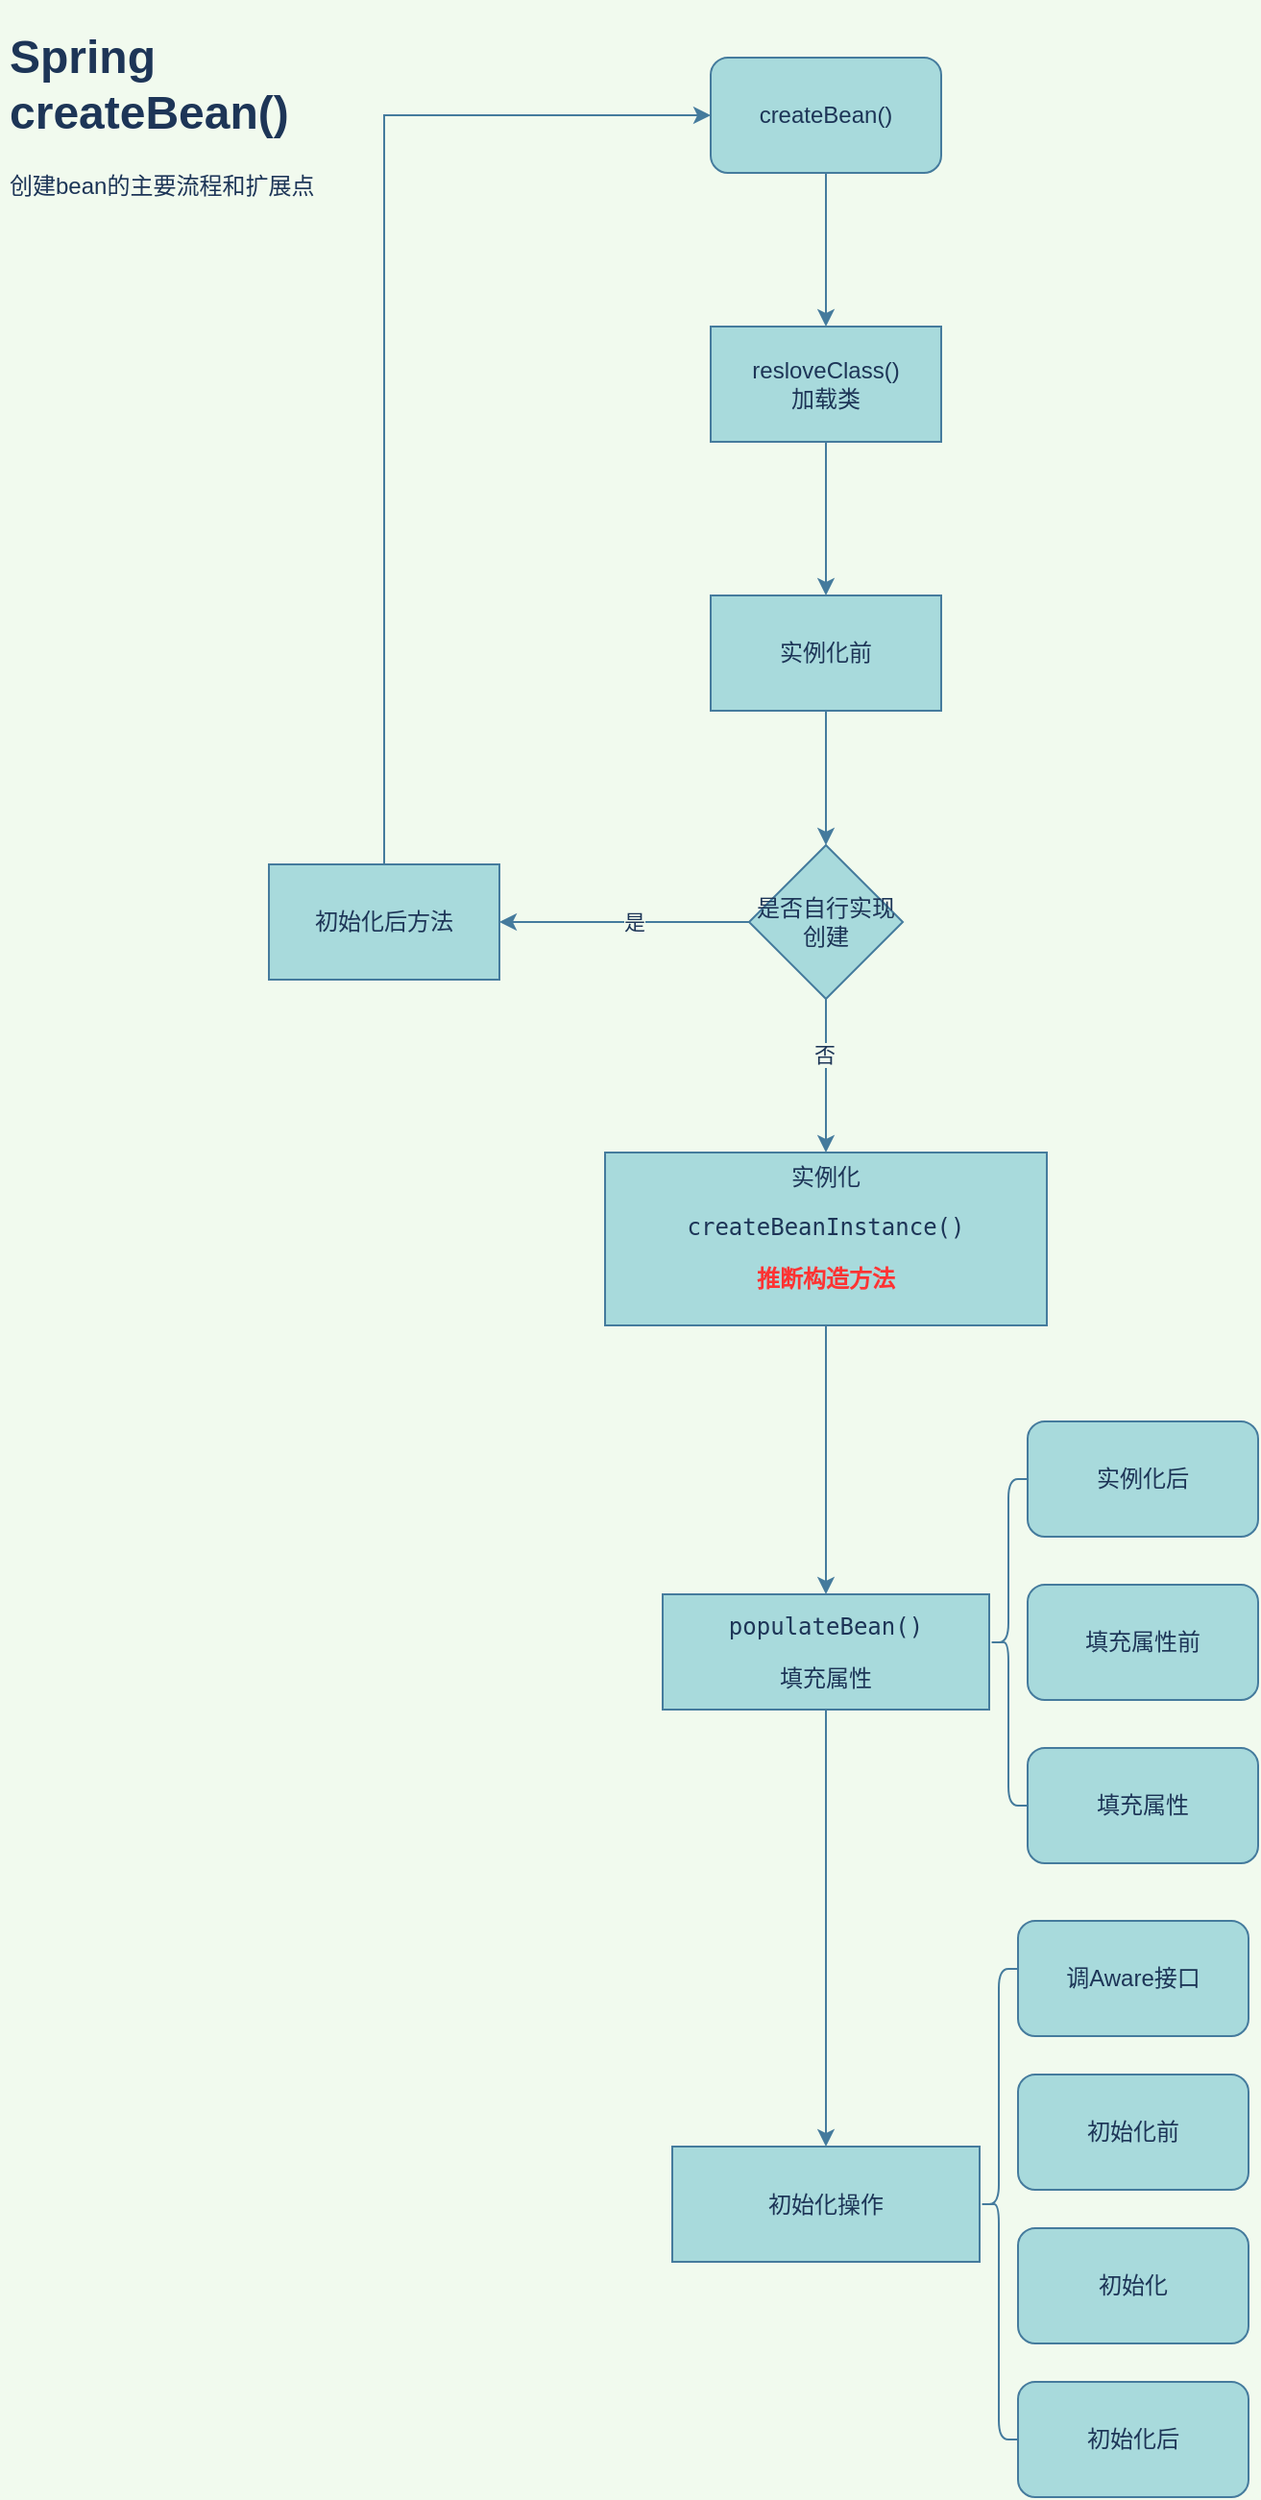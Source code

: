 <mxfile version="14.7.6" type="github">
  <diagram id="e6S9pTn7jaCDnWygfx2N" name="第 1 页">
    <mxGraphModel dx="1166" dy="676" grid="1" gridSize="10" guides="1" tooltips="1" connect="1" arrows="1" fold="1" page="1" pageScale="1" pageWidth="827" pageHeight="1169" background="#F1FAEE" math="0" shadow="0">
      <root>
        <mxCell id="0" />
        <mxCell id="1" parent="0" />
        <mxCell id="X0XXBBq298W-yAg8tdMK-1" value="&lt;h1&gt;Spring createBean()&lt;/h1&gt;&lt;div&gt;创建bean的主要流程和扩展点&lt;/div&gt;" style="text;html=1;strokeColor=none;fillColor=none;spacing=5;spacingTop=-20;whiteSpace=wrap;overflow=hidden;rounded=0;fontColor=#1D3557;" parent="1" vertex="1">
          <mxGeometry x="10" y="40" width="190" height="120" as="geometry" />
        </mxCell>
        <mxCell id="X0XXBBq298W-yAg8tdMK-6" style="edgeStyle=orthogonalEdgeStyle;rounded=0;orthogonalLoop=1;jettySize=auto;html=1;exitX=0.5;exitY=1;exitDx=0;exitDy=0;entryX=0.5;entryY=0;entryDx=0;entryDy=0;labelBackgroundColor=#F1FAEE;strokeColor=#457B9D;fontColor=#1D3557;" parent="1" source="X0XXBBq298W-yAg8tdMK-2" target="X0XXBBq298W-yAg8tdMK-5" edge="1">
          <mxGeometry relative="1" as="geometry" />
        </mxCell>
        <mxCell id="X0XXBBq298W-yAg8tdMK-2" value="createBean()" style="rounded=1;whiteSpace=wrap;html=1;fillColor=#A8DADC;strokeColor=#457B9D;fontColor=#1D3557;" parent="1" vertex="1">
          <mxGeometry x="380" y="60" width="120" height="60" as="geometry" />
        </mxCell>
        <mxCell id="X0XXBBq298W-yAg8tdMK-8" value="" style="edgeStyle=orthogonalEdgeStyle;rounded=0;orthogonalLoop=1;jettySize=auto;html=1;labelBackgroundColor=#F1FAEE;strokeColor=#457B9D;fontColor=#1D3557;" parent="1" source="X0XXBBq298W-yAg8tdMK-5" target="X0XXBBq298W-yAg8tdMK-7" edge="1">
          <mxGeometry relative="1" as="geometry" />
        </mxCell>
        <mxCell id="X0XXBBq298W-yAg8tdMK-5" value="resloveClass()&lt;br&gt;加载类" style="rounded=0;whiteSpace=wrap;html=1;fillColor=#A8DADC;strokeColor=#457B9D;fontColor=#1D3557;" parent="1" vertex="1">
          <mxGeometry x="380" y="200" width="120" height="60" as="geometry" />
        </mxCell>
        <mxCell id="X0XXBBq298W-yAg8tdMK-12" value="" style="edgeStyle=orthogonalEdgeStyle;rounded=0;orthogonalLoop=1;jettySize=auto;html=1;labelBackgroundColor=#F1FAEE;strokeColor=#457B9D;fontColor=#1D3557;" parent="1" source="X0XXBBq298W-yAg8tdMK-7" target="X0XXBBq298W-yAg8tdMK-11" edge="1">
          <mxGeometry relative="1" as="geometry" />
        </mxCell>
        <mxCell id="X0XXBBq298W-yAg8tdMK-7" value="实例化前" style="whiteSpace=wrap;html=1;rounded=0;fillColor=#A8DADC;strokeColor=#457B9D;fontColor=#1D3557;" parent="1" vertex="1">
          <mxGeometry x="380" y="340" width="120" height="60" as="geometry" />
        </mxCell>
        <mxCell id="X0XXBBq298W-yAg8tdMK-16" value="" style="edgeStyle=orthogonalEdgeStyle;rounded=0;orthogonalLoop=1;jettySize=auto;html=1;labelBackgroundColor=#F1FAEE;strokeColor=#457B9D;fontColor=#1D3557;" parent="1" source="X0XXBBq298W-yAg8tdMK-11" target="X0XXBBq298W-yAg8tdMK-15" edge="1">
          <mxGeometry relative="1" as="geometry" />
        </mxCell>
        <mxCell id="X0XXBBq298W-yAg8tdMK-17" value="否" style="edgeLabel;html=1;align=center;verticalAlign=middle;resizable=0;points=[];labelBackgroundColor=#F1FAEE;fontColor=#1D3557;" parent="X0XXBBq298W-yAg8tdMK-16" vertex="1" connectable="0">
          <mxGeometry x="-0.289" y="-1" relative="1" as="geometry">
            <mxPoint as="offset" />
          </mxGeometry>
        </mxCell>
        <mxCell id="X0XXBBq298W-yAg8tdMK-19" value="" style="edgeStyle=orthogonalEdgeStyle;rounded=0;orthogonalLoop=1;jettySize=auto;html=1;labelBackgroundColor=#F1FAEE;strokeColor=#457B9D;fontColor=#1D3557;" parent="1" source="X0XXBBq298W-yAg8tdMK-11" target="X0XXBBq298W-yAg8tdMK-18" edge="1">
          <mxGeometry relative="1" as="geometry" />
        </mxCell>
        <mxCell id="X0XXBBq298W-yAg8tdMK-21" value="是" style="edgeLabel;html=1;align=center;verticalAlign=middle;resizable=0;points=[];labelBackgroundColor=#F1FAEE;fontColor=#1D3557;" parent="X0XXBBq298W-yAg8tdMK-19" vertex="1" connectable="0">
          <mxGeometry x="0.233" y="3" relative="1" as="geometry">
            <mxPoint x="20" y="-3" as="offset" />
          </mxGeometry>
        </mxCell>
        <mxCell id="X0XXBBq298W-yAg8tdMK-11" value="是否自行实现创建" style="rhombus;whiteSpace=wrap;html=1;rounded=0;fillColor=#A8DADC;strokeColor=#457B9D;fontColor=#1D3557;" parent="1" vertex="1">
          <mxGeometry x="400" y="470" width="80" height="80" as="geometry" />
        </mxCell>
        <mxCell id="X0XXBBq298W-yAg8tdMK-24" value="" style="edgeStyle=orthogonalEdgeStyle;rounded=0;orthogonalLoop=1;jettySize=auto;html=1;labelBackgroundColor=#F1FAEE;strokeColor=#457B9D;fontColor=#1D3557;" parent="1" source="X0XXBBq298W-yAg8tdMK-15" target="X0XXBBq298W-yAg8tdMK-23" edge="1">
          <mxGeometry relative="1" as="geometry" />
        </mxCell>
        <mxCell id="X0XXBBq298W-yAg8tdMK-15" value="实例化&lt;br&gt;&lt;pre&gt;createBeanInstance()&lt;/pre&gt;&lt;pre&gt;&lt;b&gt;&lt;font color=&quot;#ff3333&quot;&gt;推断构造方法&lt;/font&gt;&lt;/b&gt;&lt;/pre&gt;" style="whiteSpace=wrap;html=1;rounded=0;fillColor=#A8DADC;strokeColor=#457B9D;fontColor=#1D3557;" parent="1" vertex="1">
          <mxGeometry x="325" y="630" width="230" height="90" as="geometry" />
        </mxCell>
        <mxCell id="X0XXBBq298W-yAg8tdMK-20" style="edgeStyle=orthogonalEdgeStyle;rounded=0;orthogonalLoop=1;jettySize=auto;html=1;exitX=0.5;exitY=0;exitDx=0;exitDy=0;entryX=0;entryY=0.5;entryDx=0;entryDy=0;labelBackgroundColor=#F1FAEE;strokeColor=#457B9D;fontColor=#1D3557;" parent="1" source="X0XXBBq298W-yAg8tdMK-18" target="X0XXBBq298W-yAg8tdMK-2" edge="1">
          <mxGeometry relative="1" as="geometry" />
        </mxCell>
        <mxCell id="X0XXBBq298W-yAg8tdMK-18" value="初始化后方法" style="whiteSpace=wrap;html=1;rounded=0;fillColor=#A8DADC;strokeColor=#457B9D;fontColor=#1D3557;" parent="1" vertex="1">
          <mxGeometry x="150" y="480" width="120" height="60" as="geometry" />
        </mxCell>
        <mxCell id="X0XXBBq298W-yAg8tdMK-34" value="" style="edgeStyle=orthogonalEdgeStyle;rounded=0;orthogonalLoop=1;jettySize=auto;html=1;labelBackgroundColor=#F1FAEE;strokeColor=#457B9D;fontColor=#1D3557;" parent="1" source="X0XXBBq298W-yAg8tdMK-23" target="X0XXBBq298W-yAg8tdMK-33" edge="1">
          <mxGeometry relative="1" as="geometry" />
        </mxCell>
        <mxCell id="X0XXBBq298W-yAg8tdMK-23" value="&lt;pre&gt;populateBean()&lt;/pre&gt;&lt;pre&gt;填充属性&lt;/pre&gt;" style="whiteSpace=wrap;html=1;rounded=0;fillColor=#A8DADC;strokeColor=#457B9D;fontColor=#1D3557;" parent="1" vertex="1">
          <mxGeometry x="355" y="860" width="170" height="60" as="geometry" />
        </mxCell>
        <mxCell id="X0XXBBq298W-yAg8tdMK-25" value="" style="shape=curlyBracket;whiteSpace=wrap;html=1;rounded=1;size=0.5;fillColor=#A8DADC;strokeColor=#457B9D;fontColor=#1D3557;" parent="1" vertex="1">
          <mxGeometry x="525" y="800" width="20" height="170" as="geometry" />
        </mxCell>
        <mxCell id="X0XXBBq298W-yAg8tdMK-27" value="实例化后" style="rounded=1;whiteSpace=wrap;html=1;fillColor=#A8DADC;strokeColor=#457B9D;fontColor=#1D3557;" parent="1" vertex="1">
          <mxGeometry x="545" y="770" width="120" height="60" as="geometry" />
        </mxCell>
        <mxCell id="X0XXBBq298W-yAg8tdMK-31" value="填充属性前" style="rounded=1;whiteSpace=wrap;html=1;fillColor=#A8DADC;strokeColor=#457B9D;fontColor=#1D3557;" parent="1" vertex="1">
          <mxGeometry x="545" y="855" width="120" height="60" as="geometry" />
        </mxCell>
        <mxCell id="X0XXBBq298W-yAg8tdMK-32" value="填充属性" style="rounded=1;whiteSpace=wrap;html=1;fillColor=#A8DADC;strokeColor=#457B9D;fontColor=#1D3557;" parent="1" vertex="1">
          <mxGeometry x="545" y="940" width="120" height="60" as="geometry" />
        </mxCell>
        <mxCell id="X0XXBBq298W-yAg8tdMK-33" value="初始化操作" style="whiteSpace=wrap;html=1;rounded=0;fillColor=#A8DADC;strokeColor=#457B9D;fontColor=#1D3557;" parent="1" vertex="1">
          <mxGeometry x="360" y="1147.5" width="160" height="60" as="geometry" />
        </mxCell>
        <mxCell id="X0XXBBq298W-yAg8tdMK-35" value="" style="shape=curlyBracket;whiteSpace=wrap;html=1;rounded=1;size=0.5;fillColor=#A8DADC;strokeColor=#457B9D;fontColor=#1D3557;" parent="1" vertex="1">
          <mxGeometry x="520" y="1055" width="20" height="245" as="geometry" />
        </mxCell>
        <mxCell id="X0XXBBq298W-yAg8tdMK-36" value="调Aware接口" style="rounded=1;whiteSpace=wrap;html=1;fillColor=#A8DADC;strokeColor=#457B9D;fontColor=#1D3557;" parent="1" vertex="1">
          <mxGeometry x="540" y="1030" width="120" height="60" as="geometry" />
        </mxCell>
        <mxCell id="X0XXBBq298W-yAg8tdMK-37" value="初始化前" style="rounded=1;whiteSpace=wrap;html=1;fillColor=#A8DADC;strokeColor=#457B9D;fontColor=#1D3557;" parent="1" vertex="1">
          <mxGeometry x="540" y="1110" width="120" height="60" as="geometry" />
        </mxCell>
        <mxCell id="X0XXBBq298W-yAg8tdMK-38" value="初始化" style="rounded=1;whiteSpace=wrap;html=1;fillColor=#A8DADC;strokeColor=#457B9D;fontColor=#1D3557;" parent="1" vertex="1">
          <mxGeometry x="540" y="1190" width="120" height="60" as="geometry" />
        </mxCell>
        <mxCell id="X0XXBBq298W-yAg8tdMK-39" value="初始化后" style="rounded=1;whiteSpace=wrap;html=1;fillColor=#A8DADC;strokeColor=#457B9D;fontColor=#1D3557;" parent="1" vertex="1">
          <mxGeometry x="540" y="1270" width="120" height="60" as="geometry" />
        </mxCell>
      </root>
    </mxGraphModel>
  </diagram>
</mxfile>
